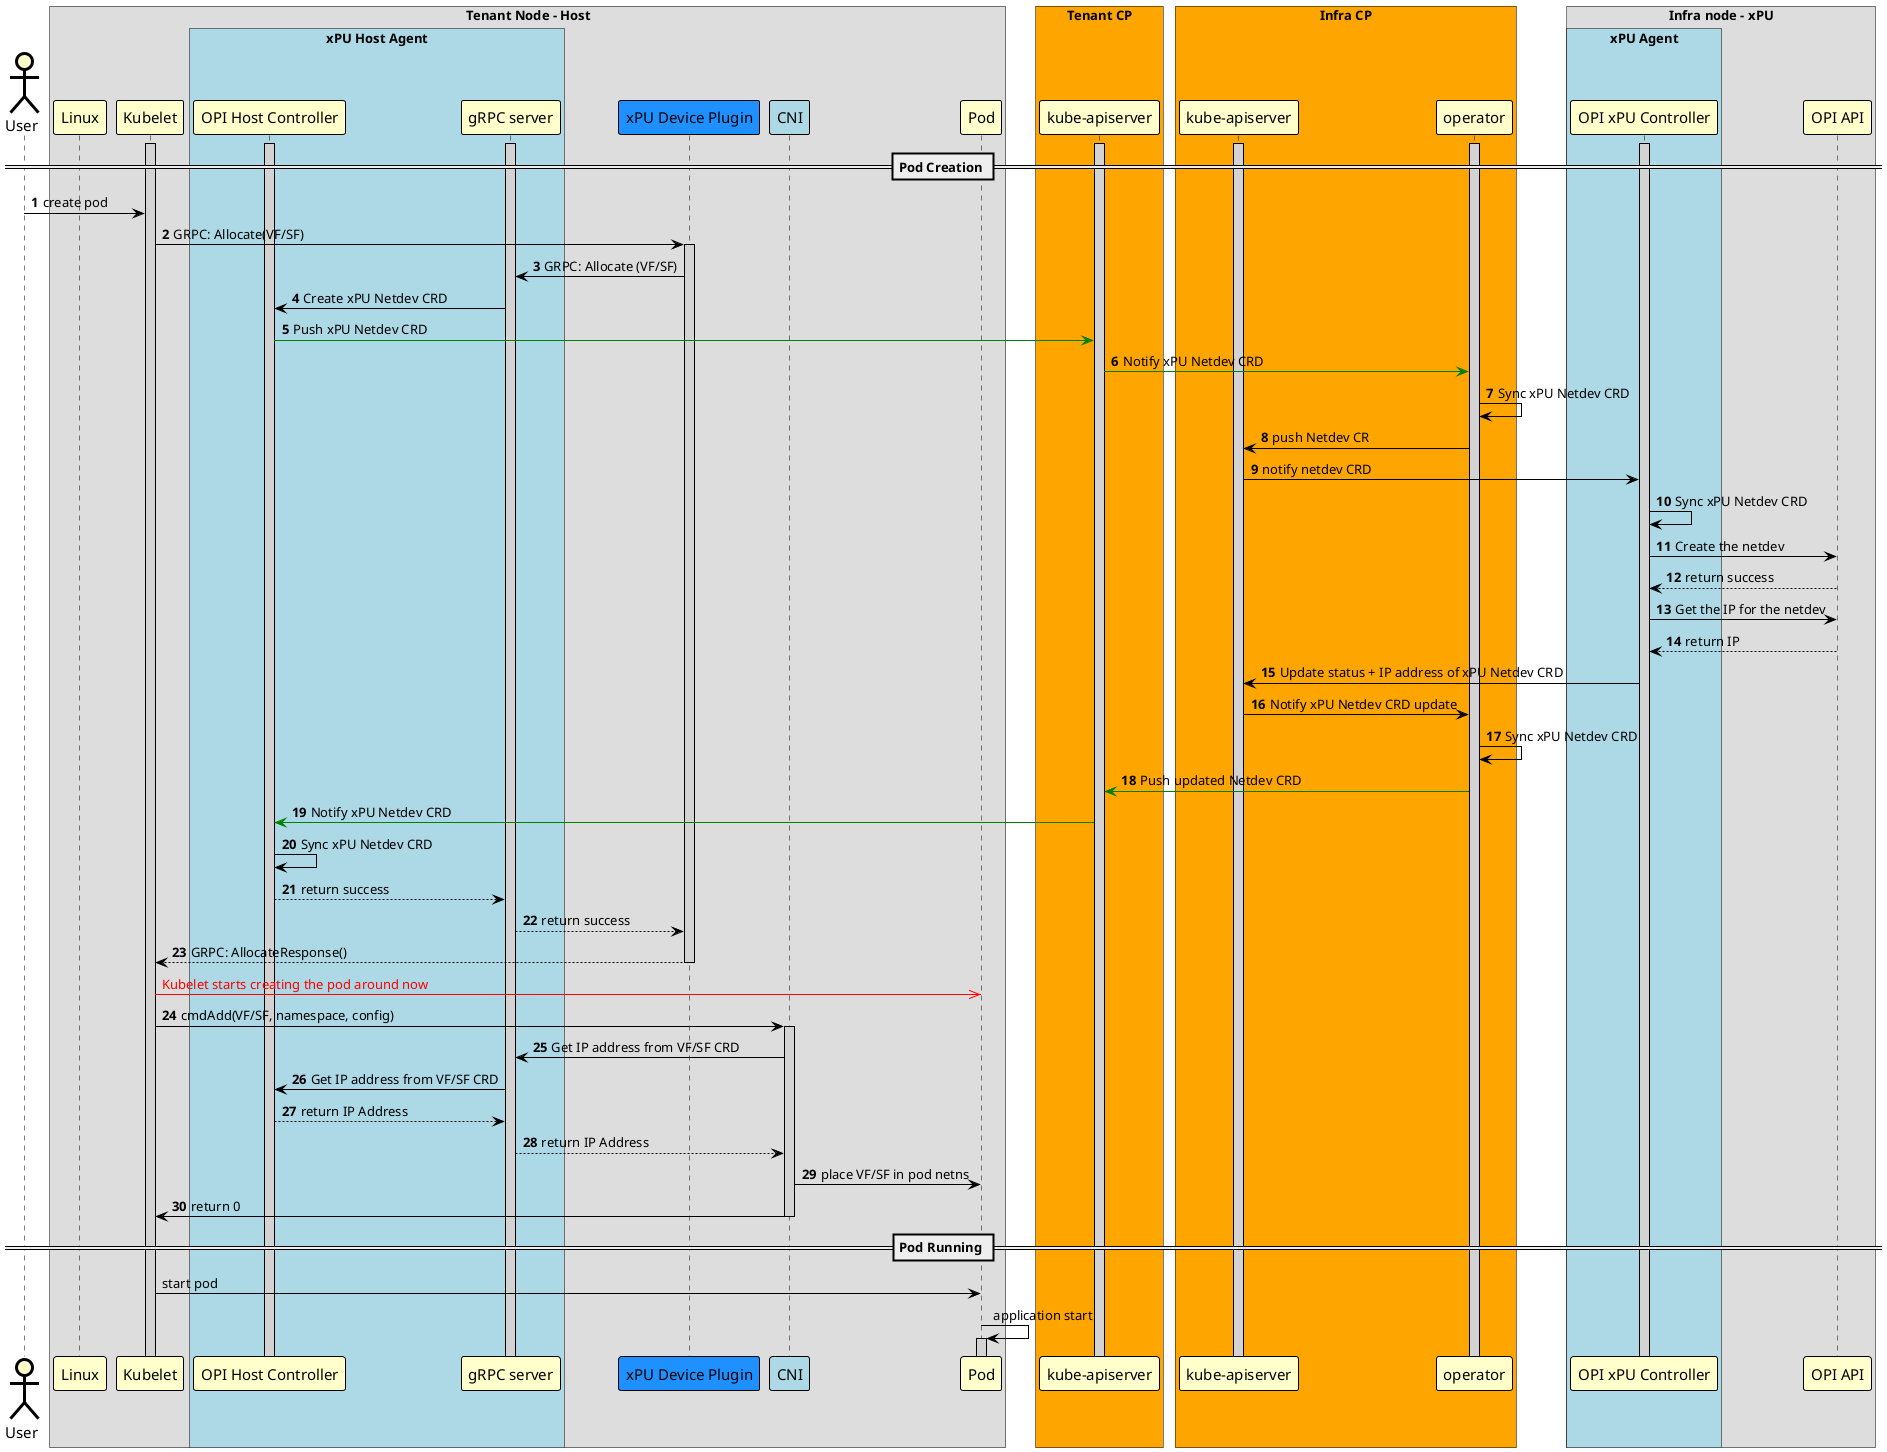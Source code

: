 @startuml
!pragma teoz true
skinparam noteBorderColor Black
skinparam noteBorderThickness 1
skinparam noteBackgroundColor Yellow

skinparam sequence {
	BoxBorderColor Black
	BoxFontSize 20

	ArrowColor Black
	ArrowThickness 1

	ActorBorderColor Black
	ActorBorderThickness 3
	ActorBackgroundColor Business
	ActorFontSize 15

	ParticipantBorderColor Black
	ParticipantBorderThickness 1
	ParticipantBackgroundColor Business
	ParticipantFontSize 15

	LifeLineBorderColor Black
	LifeLineBorderThickness 1
	LifeLineBackgroundColor LightGray
}

actor "User"
box "Tenant Node - Host"
	participant "Linux"
	participant "Kubelet"
  box "xPU Host Agent" #LightBlue
         participant "OPI Host Controller"
         participant "gRPC server"
  end box
	participant "xPU Device Plugin" #dodgerblue
	participant "CNI" #LightBlue
	participant "Pod"
end box

box "Tenant CP" #Orange
  participant "kube-apiserver" as api1
end box

box "Infra CP" #Orange
  participant "kube-apiserver" as api2
  participant "operator"
end box

box "Infra node - xPU"
  box "xPU Agent" #LightBlue
	participant "OPI xPU Controller"
  end box
  participant "OPI API"
end box

activate api1
activate api2
activate "Kubelet"
activate "operator"
activate "gRPC server"
activate "OPI xPU Controller"
activate "OPI Host Controller"

== Pod Creation ==
autonumber

"User" -> "Kubelet": create pod
"Kubelet" -> "xPU Device Plugin": GRPC: Allocate(VF/SF)
activate "xPU Device Plugin"
"xPU Device Plugin" -> "gRPC server": GRPC: Allocate (VF/SF)
"gRPC server" -> "OPI Host Controller" : Create xPU Netdev CRD
"OPI Host Controller" -[#green]> api1 : Push xPU Netdev CRD
api1 -[#green]> "operator": Notify xPU Netdev CRD
"operator" -> "operator": Sync xPU Netdev CRD
"operator" -> api2: push Netdev CR
api2 -> "OPI xPU Controller": notify netdev CRD
"OPI xPU Controller" -> "OPI xPU Controller": Sync xPU Netdev CRD
"OPI xPU Controller"->"OPI API": Create the netdev
"OPI API"-->"OPI xPU Controller": return success
"OPI xPU Controller"->"OPI API": Get the IP for the netdev
"OPI API"-->"OPI xPU Controller": return IP
"OPI xPU Controller" -> api2: Update status + IP address of xPU Netdev CRD
api2 -> "operator": Notify xPU Netdev CRD update
"operator" -> "operator": Sync xPU Netdev CRD
"operator"-[#green]>api1: Push updated Netdev CRD
api1 -[#green]> "OPI Host Controller": Notify xPU Netdev CRD
"OPI Host Controller" -> "OPI Host Controller": Sync xPU Netdev CRD
"OPI Host Controller" -->"gRPC server": return success
"gRPC server" -->"xPU Device Plugin": return success
"xPU Device Plugin" --> "Kubelet": GRPC: AllocateResponse()
deactivate "xPU Device Plugin"

autonumber stop
"Kubelet" -[#Red]>> "Pod" : <color:Red>Kubelet starts creating the pod around now
autonumber resume

"Kubelet" -> "CNI" : cmdAdd(VF/SF, namespace, config)
activate "CNI"
"CNI" -> "gRPC server" : Get IP address from VF/SF CRD
"gRPC server" -> "OPI Host Controller" : Get IP address from VF/SF CRD
"OPI Host Controller" -->"gRPC server": return IP Address
"gRPC server" --> "CNI" : return IP Address
"CNI" -> "Pod" : place VF/SF in pod netns
"CNI" -> "Kubelet" : return 0

deactivate "CNI"

autonumber stop

== Pod Running ==

"Kubelet" -> "Pod" : start pod
"Pod" -> "Pod" : application start
activate "Pod"

@enduml
